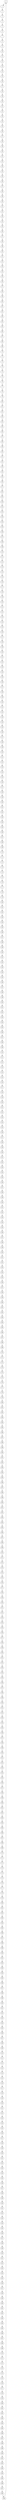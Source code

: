 strict digraph  {
0 [delay=2];
1 [delay=6];
2 [delay=2];
3 [delay=10];
4 [delay=4];
5 [delay=5];
6 [delay=8];
7 [delay=8];
8 [delay=7];
9 [delay=10];
10 [delay=6];
11 [delay=10];
12 [delay=5];
13 [delay=10];
14 [delay=9];
15 [delay=5];
16 [delay=6];
17 [delay=3];
18 [delay=10];
19 [delay=6];
20 [delay=5];
21 [delay=6];
22 [delay=4];
23 [delay=6];
24 [delay=6];
25 [delay=3];
26 [delay=10];
27 [delay=10];
28 [delay=7];
29 [delay=6];
30 [delay=8];
31 [delay=5];
32 [delay=7];
33 [delay=1];
34 [delay=6];
35 [delay=5];
36 [delay=7];
37 [delay=6];
38 [delay=1];
39 [delay=8];
40 [delay=7];
41 [delay=2];
42 [delay=2];
43 [delay=1];
44 [delay=9];
45 [delay=2];
46 [delay=3];
47 [delay=1];
48 [delay=4];
49 [delay=10];
50 [delay=5];
51 [delay=10];
52 [delay=7];
53 [delay=3];
54 [delay=7];
55 [delay=1];
56 [delay=2];
57 [delay=10];
58 [delay=6];
59 [delay=9];
60 [delay=5];
61 [delay=10];
62 [delay=10];
63 [delay=9];
64 [delay=5];
65 [delay=6];
66 [delay=1];
67 [delay=5];
68 [delay=3];
69 [delay=3];
70 [delay=6];
71 [delay=8];
72 [delay=8];
73 [delay=2];
74 [delay=5];
75 [delay=5];
76 [delay=9];
77 [delay=3];
78 [delay=2];
79 [delay=9];
80 [delay=6];
81 [delay=7];
82 [delay=8];
83 [delay=7];
84 [delay=5];
85 [delay=8];
86 [delay=10];
87 [delay=5];
88 [delay=5];
89 [delay=7];
90 [delay=7];
91 [delay=5];
92 [delay=2];
93 [delay=3];
94 [delay=6];
95 [delay=6];
96 [delay=7];
97 [delay=3];
98 [delay=9];
99 [delay=1];
100 [delay=1];
101 [delay=4];
102 [delay=8];
103 [delay=5];
104 [delay=2];
105 [delay=7];
106 [delay=3];
107 [delay=10];
108 [delay=3];
109 [delay=9];
110 [delay=8];
111 [delay=5];
112 [delay=7];
113 [delay=9];
114 [delay=7];
115 [delay=9];
116 [delay=2];
117 [delay=7];
118 [delay=4];
119 [delay=5];
120 [delay=9];
121 [delay=7];
122 [delay=9];
123 [delay=9];
124 [delay=8];
125 [delay=10];
126 [delay=2];
127 [delay=8];
128 [delay=7];
129 [delay=5];
130 [delay=10];
131 [delay=5];
132 [delay=6];
133 [delay=5];
134 [delay=1];
135 [delay=4];
136 [delay=8];
137 [delay=5];
138 [delay=2];
139 [delay=1];
140 [delay=2];
141 [delay=1];
142 [delay=1];
143 [delay=5];
144 [delay=10];
145 [delay=5];
146 [delay=4];
147 [delay=4];
148 [delay=7];
149 [delay=7];
150 [delay=6];
151 [delay=2];
152 [delay=4];
153 [delay=7];
154 [delay=9];
155 [delay=10];
156 [delay=1];
157 [delay=10];
158 [delay=7];
159 [delay=6];
160 [delay=10];
161 [delay=9];
162 [delay=6];
163 [delay=6];
164 [delay=3];
165 [delay=4];
166 [delay=5];
167 [delay=9];
168 [delay=3];
169 [delay=4];
170 [delay=1];
171 [delay=5];
172 [delay=9];
173 [delay=10];
174 [delay=4];
175 [delay=9];
176 [delay=10];
177 [delay=1];
178 [delay=4];
179 [delay=3];
180 [delay=9];
181 [delay=3];
182 [delay=3];
183 [delay=1];
184 [delay=8];
185 [delay=3];
186 [delay=3];
187 [delay=1];
188 [delay=7];
189 [delay=3];
190 [delay=3];
191 [delay=8];
192 [delay=10];
193 [delay=1];
194 [delay=7];
195 [delay=5];
196 [delay=9];
197 [delay=6];
198 [delay=8];
199 [delay=6];
200 [delay=4];
201 [delay=1];
202 [delay=4];
203 [delay=7];
204 [delay=8];
205 [delay=6];
206 [delay=7];
207 [delay=5];
208 [delay=3];
209 [delay=4];
210 [delay=10];
211 [delay=9];
212 [delay=2];
213 [delay=6];
214 [delay=5];
215 [delay=6];
216 [delay=9];
217 [delay=7];
218 [delay=1];
219 [delay=2];
220 [delay=9];
221 [delay=3];
222 [delay=2];
223 [delay=1];
224 [delay=4];
225 [delay=4];
226 [delay=5];
227 [delay=1];
228 [delay=6];
229 [delay=2];
230 [delay=1];
231 [delay=10];
232 [delay=6];
233 [delay=1];
234 [delay=10];
235 [delay=2];
236 [delay=1];
237 [delay=8];
238 [delay=10];
239 [delay=2];
240 [delay=10];
241 [delay=2];
242 [delay=10];
243 [delay=8];
244 [delay=5];
245 [delay=10];
246 [delay=4];
247 [delay=10];
248 [delay=3];
249 [delay=9];
250 [delay=1];
251 [delay=8];
252 [delay=3];
253 [delay=2];
254 [delay=8];
255 [delay=10];
256 [delay=4];
257 [delay=3];
258 [delay=2];
259 [delay=8];
260 [delay=1];
261 [delay=5];
262 [delay=5];
263 [delay=6];
264 [delay=6];
265 [delay=7];
266 [delay=5];
267 [delay=6];
268 [delay=2];
269 [delay=4];
270 [delay=1];
271 [delay=6];
272 [delay=1];
273 [delay=2];
274 [delay=5];
275 [delay=8];
276 [delay=4];
277 [delay=3];
278 [delay=3];
279 [delay=2];
280 [delay=6];
281 [delay=9];
282 [delay=7];
283 [delay=7];
284 [delay=2];
285 [delay=8];
286 [delay=1];
287 [delay=7];
288 [delay=1];
289 [delay=7];
290 [delay=5];
291 [delay=3];
292 [delay=2];
293 [delay=10];
294 [delay=3];
295 [delay=10];
296 [delay=7];
297 [delay=7];
298 [delay=3];
299 [delay=3];
300 [delay=3];
301 [delay=4];
302 [delay=1];
303 [delay=1];
304 [delay=4];
305 [delay=8];
306 [delay=10];
307 [delay=4];
308 [delay=9];
309 [delay=7];
310 [delay=1];
311 [delay=5];
312 [delay=2];
313 [delay=8];
314 [delay=9];
315 [delay=6];
316 [delay=9];
317 [delay=8];
318 [delay=8];
319 [delay=2];
320 [delay=8];
321 [delay=6];
322 [delay=3];
323 [delay=8];
324 [delay=7];
325 [delay=5];
326 [delay=3];
327 [delay=4];
328 [delay=5];
329 [delay=8];
330 [delay=8];
331 [delay=6];
332 [delay=9];
333 [delay=7];
334 [delay=1];
335 [delay=2];
336 [delay=10];
337 [delay=3];
338 [delay=2];
339 [delay=3];
340 [delay=2];
341 [delay=6];
342 [delay=9];
343 [delay=2];
344 [delay=3];
345 [delay=9];
346 [delay=9];
347 [delay=9];
348 [delay=8];
349 [delay=7];
350 [delay=5];
351 [delay=1];
352 [delay=10];
353 [delay=9];
354 [delay=9];
355 [delay=9];
356 [delay=1];
357 [delay=10];
358 [delay=2];
359 [delay=4];
360 [delay=10];
361 [delay=3];
362 [delay=4];
363 [delay=1];
364 [delay=2];
365 [delay=5];
366 [delay=2];
367 [delay=10];
368 [delay=6];
369 [delay=2];
370 [delay=2];
371 [delay=4];
372 [delay=6];
373 [delay=6];
374 [delay=5];
375 [delay=4];
376 [delay=4];
377 [delay=4];
378 [delay=10];
379 [delay=4];
380 [delay=9];
381 [delay=3];
382 [delay=10];
383 [delay=5];
384 [delay=8];
385 [delay=4];
386 [delay=3];
387 [delay=5];
388 [delay=5];
389 [delay=9];
390 [delay=3];
391 [delay=1];
392 [delay=9];
393 [delay=5];
394 [delay=5];
395 [delay=4];
396 [delay=8];
397 [delay=4];
398 [delay=5];
399 [delay=5];
400 [delay=10];
401 [delay=8];
402 [delay=3];
403 [delay=5];
404 [delay=6];
405 [delay=8];
406 [delay=6];
407 [delay=8];
408 [delay=5];
409 [delay=1];
410 [delay=6];
411 [delay=2];
412 [delay=7];
413 [delay=9];
414 [delay=4];
415 [delay=10];
416 [delay=6];
417 [delay=10];
418 [delay=10];
419 [delay=8];
420 [delay=1];
421 [delay=9];
422 [delay=1];
423 [delay=1];
424 [delay=6];
425 [delay=2];
426 [delay=1];
427 [delay=8];
428 [delay=7];
429 [delay=8];
430 [delay=10];
431 [delay=1];
432 [delay=8];
433 [delay=7];
434 [delay=1];
435 [delay=1];
436 [delay=6];
437 [delay=1];
438 [delay=6];
439 [delay=6];
440 [delay=1];
441 [delay=10];
442 [delay=6];
443 [delay=1];
444 [delay=10];
445 [delay=1];
446 [delay=4];
447 [delay=2];
448 [delay=2];
449 [delay=8];
450 [delay=10];
451 [delay=1];
452 [delay=10];
453 [delay=5];
454 [delay=6];
455 [delay=10];
456 [delay=1];
457 [delay=5];
458 [delay=7];
459 [delay=9];
460 [delay=1];
461 [delay=10];
462 [delay=2];
463 [delay=3];
464 [delay=4];
465 [delay=9];
466 [delay=5];
467 [delay=8];
468 [delay=4];
469 [delay=6];
470 [delay=8];
471 [delay=1];
472 [delay=10];
473 [delay=10];
474 [delay=4];
475 [delay=1];
476 [delay=4];
477 [delay=1];
478 [delay=8];
479 [delay=6];
480 [delay=8];
481 [delay=3];
482 [delay=2];
483 [delay=1];
484 [delay=6];
485 [delay=8];
486 [delay=9];
487 [delay=10];
488 [delay=7];
489 [delay=8];
490 [delay=4];
491 [delay=5];
492 [delay=8];
493 [delay=10];
494 [delay=8];
495 [delay=2];
496 [delay=5];
497 [delay=5];
498 [delay=8];
499 [delay=10];
0 -> 1  [weight="0.0"];
1 -> 2  [weight="3.0"];
2 -> 3  [weight="0.0"];
3 -> 4  [weight="2.0"];
4 -> 5  [weight="1.0"];
5 -> 6  [weight="0.0"];
6 -> 7  [weight="2.0"];
7 -> 8  [weight="1.0"];
8 -> 9  [weight="1.0"];
9 -> 10  [weight="1.0"];
10 -> 11  [weight="0.0"];
11 -> 12  [weight="2.0"];
12 -> 13  [weight="1.0"];
13 -> 14  [weight="0.0"];
14 -> 15  [weight="2.0"];
15 -> 16  [weight="1.0"];
16 -> 17  [weight="1.0"];
17 -> 18  [weight="1.0"];
18 -> 19  [weight="1.0"];
19 -> 20  [weight="1.0"];
20 -> 21  [weight="1.0"];
21 -> 22  [weight="0.0"];
22 -> 23  [weight="2.0"];
23 -> 24  [weight="1.0"];
24 -> 25  [weight="0.0"];
25 -> 26  [weight="2.0"];
26 -> 27  [weight="0.0"];
27 -> 28  [weight="1.0"];
28 -> 29  [weight="1.0"];
29 -> 30  [weight="0.0"];
30 -> 31  [weight="0.0"];
31 -> 32  [weight="0.0"];
32 -> 33  [weight="5.0"];
33 -> 34  [weight="1.0"];
34 -> 35  [weight="1.0"];
35 -> 36  [weight="0.0"];
36 -> 37  [weight="2.0"];
37 -> 38  [weight="1.0"];
38 -> 39  [weight="0.0"];
39 -> 40  [weight="0.0"];
40 -> 41  [weight="0.0"];
41 -> 42  [weight="4.0"];
42 -> 43  [weight="0.0"];
43 -> 44  [weight="1.0"];
44 -> 45  [weight="2.0"];
45 -> 46  [weight="0.0"];
46 -> 47  [weight="0.0"];
47 -> 48  [weight="0.0"];
48 -> 49  [weight="2.0"];
49 -> 50  [weight="1.0"];
50 -> 51  [weight="3.0"];
51 -> 52  [weight="1.0"];
52 -> 53  [weight="1.0"];
53 -> 54  [weight="0.0"];
54 -> 55  [weight="2.0"];
55 -> 56  [weight="0.0"];
56 -> 57  [weight="1.0"];
57 -> 58  [weight="0.0"];
58 -> 59  [weight="3.0"];
59 -> 60  [weight="1.0"];
60 -> 61  [weight="0.0"];
61 -> 62  [weight="0.0"];
62 -> 63  [weight="1.0"];
63 -> 64  [weight="1.0"];
64 -> 65  [weight="0.0"];
65 -> 66  [weight="4.0"];
66 -> 67  [weight="1.0"];
67 -> 68  [weight="0.0"];
68 -> 69  [weight="2.0"];
69 -> 70  [weight="1.0"];
70 -> 71  [weight="1.0"];
71 -> 72  [weight="0.0"];
72 -> 73  [weight="1.0"];
73 -> 74  [weight="1.0"];
74 -> 75  [weight="0.0"];
75 -> 76  [weight="1.0"];
76 -> 77  [weight="2.0"];
77 -> 78  [weight="1.0"];
78 -> 79  [weight="0.0"];
79 -> 80  [weight="3.0"];
80 -> 81  [weight="1.0"];
81 -> 82  [weight="0.0"];
82 -> 83  [weight="0.0"];
83 -> 84  [weight="3.0"];
84 -> 85  [weight="1.0"];
85 -> 86  [weight="0.0"];
86 -> 87  [weight="1.0"];
87 -> 88  [weight="1.0"];
88 -> 89  [weight="2.0"];
89 -> 90  [weight="0.0"];
90 -> 91  [weight="2.0"];
91 -> 92  [weight="0.0"];
92 -> 93  [weight="0.0"];
93 -> 94  [weight="1.0"];
94 -> 95  [weight="0.0"];
95 -> 96  [weight="3.0"];
96 -> 97  [weight="0.0"];
97 -> 98  [weight="0.0"];
98 -> 99  [weight="4.0"];
99 -> 100  [weight="1.0"];
100 -> 101  [weight="0.0"];
101 -> 102  [weight="0.0"];
102 -> 103  [weight="1.0"];
103 -> 104  [weight="3.0"];
104 -> 105  [weight="1.0"];
105 -> 106  [weight="1.0"];
106 -> 107  [weight="1.0"];
107 -> 108  [weight="1.0"];
108 -> 109  [weight="1.0"];
109 -> 110  [weight="1.0"];
110 -> 111  [weight="0.0"];
111 -> 112  [weight="0.0"];
112 -> 113  [weight="2.0"];
113 -> 114  [weight="2.0"];
114 -> 115  [weight="1.0"];
115 -> 116  [weight="1.0"];
116 -> 117  [weight="1.0"];
117 -> 118  [weight="1.0"];
118 -> 119  [weight="1.0"];
119 -> 120  [weight="1.0"];
120 -> 121  [weight="1.0"];
121 -> 122  [weight="1.0"];
122 -> 123  [weight="0.0"];
123 -> 124  [weight="0.0"];
124 -> 125  [weight="3.0"];
125 -> 126  [weight="0.0"];
126 -> 127  [weight="2.0"];
127 -> 128  [weight="1.0"];
128 -> 129  [weight="0.0"];
129 -> 130  [weight="2.0"];
130 -> 131  [weight="1.0"];
131 -> 132  [weight="0.0"];
132 -> 133  [weight="0.0"];
133 -> 134  [weight="0.0"];
134 -> 135  [weight="1.0"];
135 -> 136  [weight="1.0"];
136 -> 137  [weight="4.0"];
137 -> 138  [weight="0.0"];
138 -> 139  [weight="1.0"];
139 -> 140  [weight="2.0"];
140 -> 141  [weight="0.0"];
141 -> 142  [weight="1.0"];
142 -> 143  [weight="1.0"];
143 -> 144  [weight="0.0"];
144 -> 145  [weight="3.0"];
145 -> 146  [weight="0.0"];
146 -> 147  [weight="0.0"];
147 -> 148  [weight="3.0"];
148 -> 149  [weight="1.0"];
149 -> 150  [weight="0.0"];
150 -> 151  [weight="0.0"];
151 -> 152  [weight="1.0"];
152 -> 153  [weight="3.0"];
153 -> 154  [weight="1.0"];
154 -> 155  [weight="0.0"];
155 -> 156  [weight="0.0"];
156 -> 157  [weight="3.0"];
157 -> 158  [weight="0.0"];
158 -> 159  [weight="2.0"];
159 -> 160  [weight="1.0"];
160 -> 161  [weight="1.0"];
161 -> 162  [weight="1.0"];
162 -> 163  [weight="0.0"];
163 -> 164  [weight="2.0"];
164 -> 165  [weight="1.0"];
165 -> 166  [weight="1.0"];
166 -> 167  [weight="1.0"];
167 -> 168  [weight="1.0"];
168 -> 169  [weight="0.0"];
169 -> 170  [weight="1.0"];
170 -> 171  [weight="0.0"];
171 -> 172  [weight="3.0"];
172 -> 173  [weight="1.0"];
173 -> 174  [weight="0.0"];
174 -> 175  [weight="0.0"];
175 -> 176  [weight="3.0"];
176 -> 177  [weight="1.0"];
177 -> 178  [weight="1.0"];
178 -> 179  [weight="0.0"];
179 -> 180  [weight="1.0"];
180 -> 181  [weight="0.0"];
181 -> 182  [weight="2.0"];
182 -> 183  [weight="2.0"];
183 -> 184  [weight="1.0"];
184 -> 185  [weight="0.0"];
185 -> 186  [weight="0.0"];
186 -> 187  [weight="0.0"];
187 -> 188  [weight="3.0"];
188 -> 189  [weight="1.0"];
189 -> 190  [weight="2.0"];
190 -> 191  [weight="1.0"];
191 -> 192  [weight="1.0"];
192 -> 193  [weight="0.0"];
193 -> 194  [weight="1.0"];
194 -> 195  [weight="1.0"];
195 -> 196  [weight="0.0"];
196 -> 197  [weight="2.0"];
197 -> 198  [weight="2.0"];
198 -> 199  [weight="1.0"];
199 -> 200  [weight="1.0"];
200 -> 201  [weight="0.0"];
201 -> 202  [weight="2.0"];
202 -> 203  [weight="1.0"];
203 -> 204  [weight="0.0"];
204 -> 205  [weight="0.0"];
205 -> 206  [weight="1.0"];
206 -> 207  [weight="0.0"];
207 -> 208  [weight="1.0"];
208 -> 209  [weight="2.0"];
209 -> 210  [weight="0.0"];
210 -> 211  [weight="4.0"];
211 -> 212  [weight="0.0"];
212 -> 213  [weight="0.0"];
213 -> 214  [weight="1.0"];
214 -> 215  [weight="3.0"];
215 -> 216  [weight="0.0"];
216 -> 217  [weight="2.0"];
217 -> 218  [weight="0.0"];
218 -> 219  [weight="0.0"];
219 -> 220  [weight="2.0"];
220 -> 221  [weight="2.0"];
221 -> 222  [weight="0.0"];
222 -> 223  [weight="0.0"];
223 -> 224  [weight="0.0"];
224 -> 225  [weight="3.0"];
225 -> 226  [weight="1.0"];
226 -> 227  [weight="1.0"];
227 -> 228  [weight="2.0"];
228 -> 229  [weight="0.0"];
229 -> 230  [weight="2.0"];
230 -> 231  [weight="1.0"];
231 -> 232  [weight="0.0"];
232 -> 233  [weight="1.0"];
233 -> 234  [weight="2.0"];
234 -> 235  [weight="0.0"];
235 -> 236  [weight="0.0"];
236 -> 237  [weight="3.0"];
237 -> 238  [weight="0.0"];
238 -> 239  [weight="1.0"];
239 -> 240  [weight="2.0"];
240 -> 241  [weight="0.0"];
241 -> 242  [weight="2.0"];
242 -> 243  [weight="0.0"];
243 -> 244  [weight="1.0"];
244 -> 245  [weight="1.0"];
245 -> 246  [weight="1.0"];
246 -> 247  [weight="1.0"];
247 -> 248  [weight="2.0"];
248 -> 249  [weight="1.0"];
249 -> 250  [weight="1.0"];
250 -> 251  [weight="0.0"];
251 -> 252  [weight="1.0"];
252 -> 253  [weight="0.0"];
253 -> 254  [weight="3.0"];
254 -> 255  [weight="0.0"];
255 -> 256  [weight="1.0"];
256 -> 257  [weight="0.0"];
257 -> 258  [weight="3.0"];
258 -> 259  [weight="1.0"];
259 -> 260  [weight="0.0"];
260 -> 261  [weight="0.0"];
261 -> 262  [weight="2.0"];
262 -> 263  [weight="1.0"];
263 -> 264  [weight="2.0"];
264 -> 265  [weight="1.0"];
265 -> 266  [weight="1.0"];
266 -> 267  [weight="1.0"];
267 -> 268  [weight="0.0"];
268 -> 269  [weight="1.0"];
269 -> 270  [weight="0.0"];
270 -> 271  [weight="2.0"];
271 -> 272  [weight="1.0"];
272 -> 273  [weight="0.0"];
273 -> 274  [weight="3.0"];
274 -> 275  [weight="1.0"];
275 -> 276  [weight="0.0"];
276 -> 277  [weight="1.0"];
277 -> 278  [weight="1.0"];
278 -> 279  [weight="0.0"];
279 -> 280  [weight="2.0"];
280 -> 281  [weight="1.0"];
281 -> 282  [weight="0.0"];
282 -> 283  [weight="2.0"];
283 -> 284  [weight="2.0"];
284 -> 285  [weight="0.0"];
285 -> 286  [weight="2.0"];
286 -> 287  [weight="1.0"];
287 -> 288  [weight="1.0"];
288 -> 289  [weight="1.0"];
289 -> 290  [weight="1.0"];
290 -> 291  [weight="1.0"];
291 -> 292  [weight="0.0"];
292 -> 293  [weight="1.0"];
293 -> 294  [weight="0.0"];
294 -> 295  [weight="1.0"];
295 -> 296  [weight="2.0"];
296 -> 297  [weight="0.0"];
297 -> 298  [weight="3.0"];
298 -> 299  [weight="0.0"];
299 -> 300  [weight="2.0"];
300 -> 301  [weight="0.0"];
301 -> 302  [weight="1.0"];
302 -> 303  [weight="1.0"];
303 -> 304  [weight="1.0"];
304 -> 305  [weight="2.0"];
305 -> 306  [weight="1.0"];
306 -> 307  [weight="1.0"];
307 -> 308  [weight="0.0"];
308 -> 309  [weight="2.0"];
309 -> 310  [weight="1.0"];
310 -> 311  [weight="1.0"];
311 -> 312  [weight="1.0"];
312 -> 313  [weight="0.0"];
313 -> 314  [weight="2.0"];
314 -> 315  [weight="0.0"];
315 -> 316  [weight="2.0"];
316 -> 317  [weight="1.0"];
317 -> 318  [weight="1.0"];
318 -> 319  [weight="0.0"];
319 -> 320  [weight="2.0"];
320 -> 321  [weight="1.0"];
321 -> 322  [weight="1.0"];
322 -> 323  [weight="1.0"];
323 -> 324  [weight="0.0"];
324 -> 325  [weight="1.0"];
325 -> 326  [weight="2.0"];
326 -> 327  [weight="1.0"];
327 -> 328  [weight="0.0"];
328 -> 329  [weight="2.0"];
329 -> 330  [weight="0.0"];
330 -> 331  [weight="1.0"];
331 -> 332  [weight="0.0"];
332 -> 333  [weight="3.0"];
333 -> 334  [weight="0.0"];
334 -> 335  [weight="1.0"];
335 -> 336  [weight="2.0"];
336 -> 337  [weight="0.0"];
337 -> 338  [weight="2.0"];
338 -> 339  [weight="1.0"];
339 -> 340  [weight="1.0"];
340 -> 341  [weight="1.0"];
341 -> 342  [weight="1.0"];
342 -> 343  [weight="1.0"];
343 -> 344  [weight="0.0"];
344 -> 345  [weight="0.0"];
345 -> 346  [weight="2.0"];
346 -> 347  [weight="0.0"];
347 -> 348  [weight="0.0"];
348 -> 349  [weight="4.0"];
349 -> 350  [weight="1.0"];
350 -> 351  [weight="0.0"];
351 -> 352  [weight="0.0"];
352 -> 353  [weight="1.0"];
353 -> 354  [weight="3.0"];
354 -> 355  [weight="0.0"];
355 -> 356  [weight="2.0"];
356 -> 357  [weight="0.0"];
357 -> 358  [weight="1.0"];
358 -> 359  [weight="0.0"];
359 -> 360  [weight="2.0"];
360 -> 361  [weight="1.0"];
361 -> 362  [weight="2.0"];
362 -> 363  [weight="0.0"];
363 -> 364  [weight="1.0"];
364 -> 365  [weight="2.0"];
365 -> 366  [weight="1.0"];
366 -> 367  [weight="1.0"];
367 -> 368  [weight="1.0"];
368 -> 369  [weight="0.0"];
369 -> 370  [weight="0.0"];
370 -> 371  [weight="3.0"];
371 -> 372  [weight="1.0"];
372 -> 373  [weight="0.0"];
373 -> 374  [weight="2.0"];
374 -> 375  [weight="1.0"];
375 -> 376  [weight="0.0"];
376 -> 377  [weight="0.0"];
377 -> 378  [weight="1.0"];
378 -> 379  [weight="2.0"];
379 -> 380  [weight="2.0"];
380 -> 381  [weight="0.0"];
381 -> 382  [weight="0.0"];
382 -> 383  [weight="3.0"];
383 -> 384  [weight="1.0"];
384 -> 385  [weight="1.0"];
385 -> 386  [weight="1.0"];
386 -> 387  [weight="1.0"];
387 -> 388  [weight="1.0"];
388 -> 389  [weight="1.0"];
389 -> 390  [weight="0.0"];
390 -> 391  [weight="1.0"];
391 -> 392  [weight="1.0"];
392 -> 393  [weight="2.0"];
393 -> 394  [weight="0.0"];
394 -> 395  [weight="0.0"];
395 -> 396  [weight="1.0"];
396 -> 397  [weight="0.0"];
397 -> 398  [weight="3.0"];
398 -> 399  [weight="2.0"];
399 -> 400  [weight="1.0"];
400 -> 401  [weight="1.0"];
401 -> 402  [weight="1.0"];
402 -> 403  [weight="1.0"];
403 -> 404  [weight="1.0"];
404 -> 405  [weight="0.0"];
405 -> 406  [weight="1.0"];
406 -> 407  [weight="1.0"];
407 -> 408  [weight="0.0"];
408 -> 409  [weight="2.0"];
409 -> 410  [weight="2.0"];
410 -> 411  [weight="1.0"];
411 -> 412  [weight="0.0"];
412 -> 413  [weight="0.0"];
413 -> 414  [weight="3.0"];
414 -> 415  [weight="1.0"];
415 -> 416  [weight="0.0"];
416 -> 417  [weight="1.0"];
417 -> 418  [weight="0.0"];
418 -> 419  [weight="3.0"];
419 -> 420  [weight="0.0"];
420 -> 421  [weight="0.0"];
421 -> 422  [weight="2.0"];
422 -> 423  [weight="2.0"];
423 -> 424  [weight="1.0"];
424 -> 425  [weight="0.0"];
425 -> 426  [weight="2.0"];
426 -> 427  [weight="1.0"];
427 -> 428  [weight="0.0"];
428 -> 429  [weight="2.0"];
429 -> 430  [weight="0.0"];
430 -> 431  [weight="1.0"];
431 -> 432  [weight="2.0"];
432 -> 433  [weight="0.0"];
433 -> 434  [weight="1.0"];
434 -> 435  [weight="2.0"];
435 -> 436  [weight="1.0"];
436 -> 437  [weight="1.0"];
437 -> 438  [weight="0.0"];
438 -> 439  [weight="0.0"];
439 -> 440  [weight="3.0"];
440 -> 441  [weight="0.0"];
441 -> 442  [weight="1.0"];
442 -> 443  [weight="2.0"];
443 -> 444  [weight="0.0"];
444 -> 445  [weight="0.0"];
445 -> 446  [weight="2.0"];
446 -> 447  [weight="1.0"];
447 -> 448  [weight="1.0"];
448 -> 449  [weight="1.0"];
449 -> 450  [weight="0.0"];
450 -> 451  [weight="2.0"];
451 -> 452  [weight="2.0"];
452 -> 453  [weight="0.0"];
453 -> 454  [weight="1.0"];
454 -> 455  [weight="0.0"];
455 -> 456  [weight="0.0"];
456 -> 457  [weight="1.0"];
457 -> 458  [weight="2.0"];
458 -> 459  [weight="1.0"];
459 -> 460  [weight="2.0"];
460 -> 461  [weight="1.0"];
461 -> 462  [weight="2.0"];
462 -> 463  [weight="0.0"];
463 -> 464  [weight="0.0"];
464 -> 465  [weight="0.0"];
465 -> 466  [weight="0.0"];
466 -> 467  [weight="4.0"];
467 -> 468  [weight="2.0"];
468 -> 469  [weight="0.0"];
469 -> 470  [weight="0.0"];
470 -> 471  [weight="0.0"];
471 -> 472  [weight="1.0"];
472 -> 473  [weight="0.0"];
473 -> 474  [weight="2.0"];
474 -> 475  [weight="3.0"];
475 -> 476  [weight="2.0"];
476 -> 477  [weight="0.0"];
477 -> 478  [weight="2.0"];
478 -> 479  [weight="1.0"];
479 -> 480  [weight="1.0"];
480 -> 481  [weight="1.0"];
481 -> 482  [weight="1.0"];
482 -> 483  [weight="1.0"];
483 -> 484  [weight="1.0"];
484 -> 485  [weight="0.0"];
485 -> 486  [weight="2.0"];
486 -> 487  [weight="1.0"];
487 -> 488  [weight="1.0"];
488 -> 489  [weight="1.0"];
489 -> 490  [weight="1.0"];
490 -> 491  [weight="0.0"];
491 -> 492  [weight="2.0"];
492 -> 493  [weight="1.0"];
493 -> 494  [weight="0.0"];
494 -> 495  [weight="2.0"];
495 -> 496  [weight="0.0"];
496 -> 497  [weight="1.0"];
497 -> 498  [weight="1.0"];
498 -> 499  [weight="1.0"];
499 -> 0  [weight="1.0"];
}
